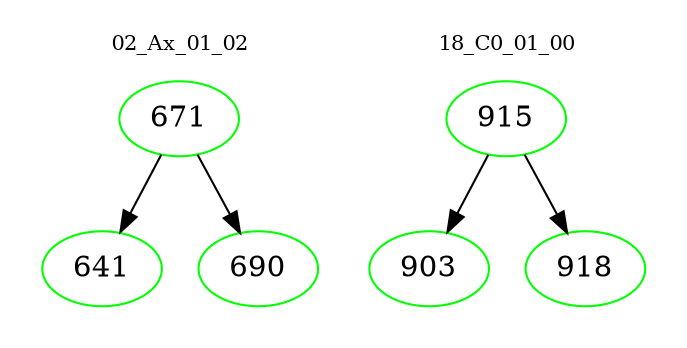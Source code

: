 digraph{
subgraph cluster_0 {
color = white
label = "02_Ax_01_02";
fontsize=10;
T0_671 [label="671", color="green"]
T0_671 -> T0_641 [color="black"]
T0_641 [label="641", color="green"]
T0_671 -> T0_690 [color="black"]
T0_690 [label="690", color="green"]
}
subgraph cluster_1 {
color = white
label = "18_C0_01_00";
fontsize=10;
T1_915 [label="915", color="green"]
T1_915 -> T1_903 [color="black"]
T1_903 [label="903", color="green"]
T1_915 -> T1_918 [color="black"]
T1_918 [label="918", color="green"]
}
}

